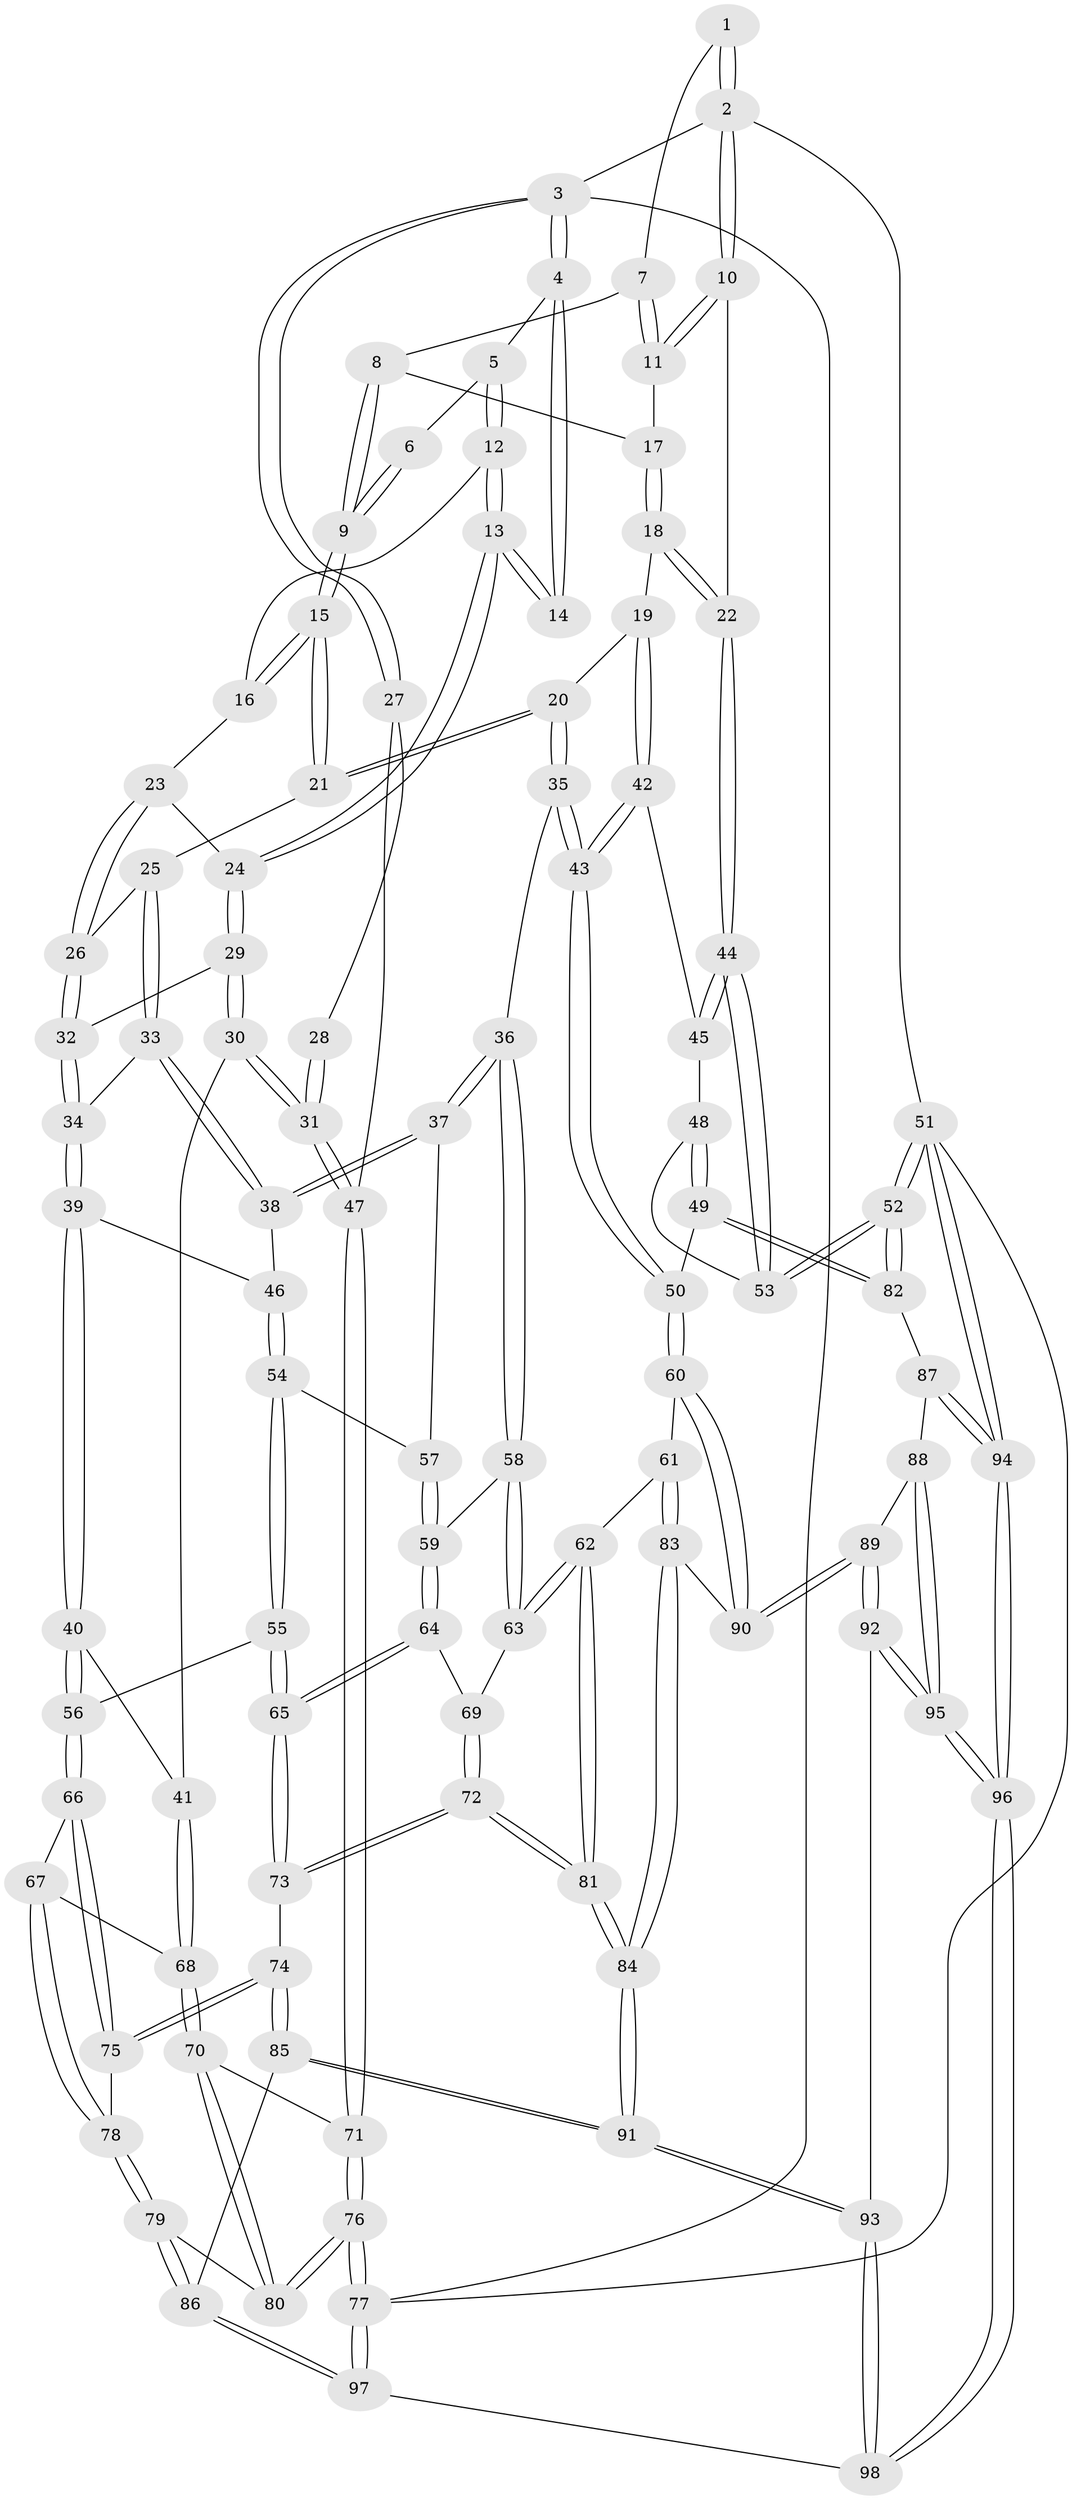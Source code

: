 // coarse degree distribution, {4: 0.20689655172413793, 3: 0.3103448275862069, 5: 0.2413793103448276, 2: 0.13793103448275862, 6: 0.06896551724137931, 10: 0.034482758620689655}
// Generated by graph-tools (version 1.1) at 2025/04/03/04/25 22:04:47]
// undirected, 98 vertices, 242 edges
graph export_dot {
graph [start="1"]
  node [color=gray90,style=filled];
  1 [pos="+0.847333631160722+0"];
  2 [pos="+1+0"];
  3 [pos="+0+0"];
  4 [pos="+0.1528947621125131+0"];
  5 [pos="+0.47348607409725213+0"];
  6 [pos="+0.8387773015978334+0"];
  7 [pos="+0.8315075331010683+0"];
  8 [pos="+0.7599723492743495+0.10601076429006473"];
  9 [pos="+0.617935060230102+0.18472613954474815"];
  10 [pos="+1+0"];
  11 [pos="+0.8984643365938638+0.12617964880457888"];
  12 [pos="+0.47148390727920203+0"];
  13 [pos="+0.17469511442447208+0.12830890174344228"];
  14 [pos="+0.16844323087859076+0.1201028384701682"];
  15 [pos="+0.5907280082442946+0.20404831497079648"];
  16 [pos="+0.49704499489412846+0.07210005239063183"];
  17 [pos="+0.8805977251674648+0.15916510924022095"];
  18 [pos="+0.9160606624479595+0.2951826571290599"];
  19 [pos="+0.8447650836407204+0.35520696612699043"];
  20 [pos="+0.5924449110590542+0.20778432875315522"];
  21 [pos="+0.5908391015548251+0.20564831056999383"];
  22 [pos="+1+0.2621493377960597"];
  23 [pos="+0.3060932032293904+0.16748662104425105"];
  24 [pos="+0.17708654101011412+0.13426954948818773"];
  25 [pos="+0.4805049346823683+0.2872109986160987"];
  26 [pos="+0.32839504358204136+0.23743968180505204"];
  27 [pos="+0+0"];
  28 [pos="+0.0676857589838382+0.1023025982080774"];
  29 [pos="+0.11402488515026518+0.3377800098026711"];
  30 [pos="+0+0.43973236932179527"];
  31 [pos="+0+0.443635625990069"];
  32 [pos="+0.27948291684227006+0.3864362983316486"];
  33 [pos="+0.4137230603070881+0.3842979785348567"];
  34 [pos="+0.3076731674251567+0.40989982107142836"];
  35 [pos="+0.6008290473159458+0.515372412776155"];
  36 [pos="+0.584379438330691+0.5214284813538513"];
  37 [pos="+0.5807075985986302+0.5202207452613931"];
  38 [pos="+0.5031327301781514+0.4822323808817053"];
  39 [pos="+0.3072620165490921+0.4575354945284316"];
  40 [pos="+0.16033843413053392+0.5809921185436875"];
  41 [pos="+0.13275552272815205+0.5781627726264121"];
  42 [pos="+0.8367284708748324+0.4138342658260929"];
  43 [pos="+0.746234089320841+0.5466373834287033"];
  44 [pos="+1+0.5573531120945373"];
  45 [pos="+0.9186293609429016+0.4689001004211668"];
  46 [pos="+0.35130624581847986+0.5600440302912566"];
  47 [pos="+0+0.44989560670925083"];
  48 [pos="+0.9592125362434655+0.6043487774606063"];
  49 [pos="+0.8209993265768953+0.6973539581796138"];
  50 [pos="+0.794369795551887+0.6857399153154058"];
  51 [pos="+1+1"];
  52 [pos="+1+0.8638963153747419"];
  53 [pos="+1+0.5590204879126887"];
  54 [pos="+0.35208399223792486+0.5754490844850407"];
  55 [pos="+0.31840855624862474+0.6614268066891278"];
  56 [pos="+0.2834594684728+0.6604248070843537"];
  57 [pos="+0.40564563341586124+0.5832459602831436"];
  58 [pos="+0.5474389553237937+0.6005853743669801"];
  59 [pos="+0.49041249591117186+0.6321295016581977"];
  60 [pos="+0.7131864380813777+0.7513695018962226"];
  61 [pos="+0.603339846642504+0.7370648542965325"];
  62 [pos="+0.5989507487133079+0.7351532655416504"];
  63 [pos="+0.5766450860703481+0.7197151424956663"];
  64 [pos="+0.45488374409581317+0.6809208679560466"];
  65 [pos="+0.3660368355020891+0.7260047661932992"];
  66 [pos="+0.20612310631289701+0.7283631575474739"];
  67 [pos="+0.16537519304689421+0.7344752213541549"];
  68 [pos="+0.12555093285096602+0.7154288198375184"];
  69 [pos="+0.5348194624761324+0.7294948316153921"];
  70 [pos="+0.08128649357513942+0.7384824566357274"];
  71 [pos="+0+0.6715734449356329"];
  72 [pos="+0.42967738912768316+0.8362110962275627"];
  73 [pos="+0.3702256263031376+0.7581481813689198"];
  74 [pos="+0.26646641728093595+0.8208419257488502"];
  75 [pos="+0.2312566139372715+0.7910094540333547"];
  76 [pos="+0+1"];
  77 [pos="+0+1"];
  78 [pos="+0.1621587747851595+0.810525132770852"];
  79 [pos="+0.1240855048167826+0.8892594092560651"];
  80 [pos="+0.10707828259469436+0.8866272593809386"];
  81 [pos="+0.44883729787011767+0.887539033145312"];
  82 [pos="+0.896463830133018+0.7738159338386693"];
  83 [pos="+0.5558206715083077+0.8625775280832967"];
  84 [pos="+0.4532817363112845+0.9050595188307081"];
  85 [pos="+0.23170448433929705+0.9032713747059343"];
  86 [pos="+0.16079490243566846+0.9111901937316332"];
  87 [pos="+0.8606420517244227+0.878302066255412"];
  88 [pos="+0.7878601772212788+0.9260118377478658"];
  89 [pos="+0.6900626614685219+0.8790517731675992"];
  90 [pos="+0.6851797411036191+0.8579340777613759"];
  91 [pos="+0.4327008921957453+1"];
  92 [pos="+0.6734141517261921+0.9210289673428663"];
  93 [pos="+0.4404111347875474+1"];
  94 [pos="+1+1"];
  95 [pos="+0.8039675703927115+1"];
  96 [pos="+0.824607456634597+1"];
  97 [pos="+0.16380239234090602+1"];
  98 [pos="+0.44061992145567963+1"];
  1 -- 2;
  1 -- 2;
  1 -- 7;
  2 -- 3;
  2 -- 10;
  2 -- 10;
  2 -- 51;
  3 -- 4;
  3 -- 4;
  3 -- 27;
  3 -- 27;
  3 -- 77;
  4 -- 5;
  4 -- 14;
  4 -- 14;
  5 -- 6;
  5 -- 12;
  5 -- 12;
  6 -- 9;
  6 -- 9;
  7 -- 8;
  7 -- 11;
  7 -- 11;
  8 -- 9;
  8 -- 9;
  8 -- 17;
  9 -- 15;
  9 -- 15;
  10 -- 11;
  10 -- 11;
  10 -- 22;
  11 -- 17;
  12 -- 13;
  12 -- 13;
  12 -- 16;
  13 -- 14;
  13 -- 14;
  13 -- 24;
  13 -- 24;
  15 -- 16;
  15 -- 16;
  15 -- 21;
  15 -- 21;
  16 -- 23;
  17 -- 18;
  17 -- 18;
  18 -- 19;
  18 -- 22;
  18 -- 22;
  19 -- 20;
  19 -- 42;
  19 -- 42;
  20 -- 21;
  20 -- 21;
  20 -- 35;
  20 -- 35;
  21 -- 25;
  22 -- 44;
  22 -- 44;
  23 -- 24;
  23 -- 26;
  23 -- 26;
  24 -- 29;
  24 -- 29;
  25 -- 26;
  25 -- 33;
  25 -- 33;
  26 -- 32;
  26 -- 32;
  27 -- 28;
  27 -- 47;
  28 -- 31;
  28 -- 31;
  29 -- 30;
  29 -- 30;
  29 -- 32;
  30 -- 31;
  30 -- 31;
  30 -- 41;
  31 -- 47;
  31 -- 47;
  32 -- 34;
  32 -- 34;
  33 -- 34;
  33 -- 38;
  33 -- 38;
  34 -- 39;
  34 -- 39;
  35 -- 36;
  35 -- 43;
  35 -- 43;
  36 -- 37;
  36 -- 37;
  36 -- 58;
  36 -- 58;
  37 -- 38;
  37 -- 38;
  37 -- 57;
  38 -- 46;
  39 -- 40;
  39 -- 40;
  39 -- 46;
  40 -- 41;
  40 -- 56;
  40 -- 56;
  41 -- 68;
  41 -- 68;
  42 -- 43;
  42 -- 43;
  42 -- 45;
  43 -- 50;
  43 -- 50;
  44 -- 45;
  44 -- 45;
  44 -- 53;
  44 -- 53;
  45 -- 48;
  46 -- 54;
  46 -- 54;
  47 -- 71;
  47 -- 71;
  48 -- 49;
  48 -- 49;
  48 -- 53;
  49 -- 50;
  49 -- 82;
  49 -- 82;
  50 -- 60;
  50 -- 60;
  51 -- 52;
  51 -- 52;
  51 -- 94;
  51 -- 94;
  51 -- 77;
  52 -- 53;
  52 -- 53;
  52 -- 82;
  52 -- 82;
  54 -- 55;
  54 -- 55;
  54 -- 57;
  55 -- 56;
  55 -- 65;
  55 -- 65;
  56 -- 66;
  56 -- 66;
  57 -- 59;
  57 -- 59;
  58 -- 59;
  58 -- 63;
  58 -- 63;
  59 -- 64;
  59 -- 64;
  60 -- 61;
  60 -- 90;
  60 -- 90;
  61 -- 62;
  61 -- 83;
  61 -- 83;
  62 -- 63;
  62 -- 63;
  62 -- 81;
  62 -- 81;
  63 -- 69;
  64 -- 65;
  64 -- 65;
  64 -- 69;
  65 -- 73;
  65 -- 73;
  66 -- 67;
  66 -- 75;
  66 -- 75;
  67 -- 68;
  67 -- 78;
  67 -- 78;
  68 -- 70;
  68 -- 70;
  69 -- 72;
  69 -- 72;
  70 -- 71;
  70 -- 80;
  70 -- 80;
  71 -- 76;
  71 -- 76;
  72 -- 73;
  72 -- 73;
  72 -- 81;
  72 -- 81;
  73 -- 74;
  74 -- 75;
  74 -- 75;
  74 -- 85;
  74 -- 85;
  75 -- 78;
  76 -- 77;
  76 -- 77;
  76 -- 80;
  76 -- 80;
  77 -- 97;
  77 -- 97;
  78 -- 79;
  78 -- 79;
  79 -- 80;
  79 -- 86;
  79 -- 86;
  81 -- 84;
  81 -- 84;
  82 -- 87;
  83 -- 84;
  83 -- 84;
  83 -- 90;
  84 -- 91;
  84 -- 91;
  85 -- 86;
  85 -- 91;
  85 -- 91;
  86 -- 97;
  86 -- 97;
  87 -- 88;
  87 -- 94;
  87 -- 94;
  88 -- 89;
  88 -- 95;
  88 -- 95;
  89 -- 90;
  89 -- 90;
  89 -- 92;
  89 -- 92;
  91 -- 93;
  91 -- 93;
  92 -- 93;
  92 -- 95;
  92 -- 95;
  93 -- 98;
  93 -- 98;
  94 -- 96;
  94 -- 96;
  95 -- 96;
  95 -- 96;
  96 -- 98;
  96 -- 98;
  97 -- 98;
}
